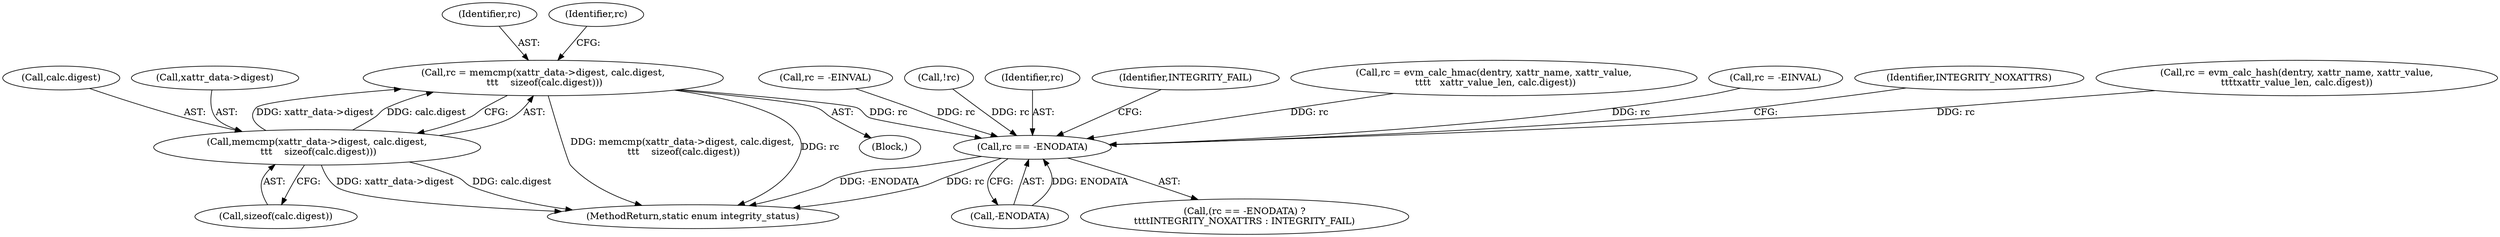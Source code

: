 digraph "0_linux_613317bd212c585c20796c10afe5daaa95d4b0a1@API" {
"1000212" [label="(Call,rc = memcmp(xattr_data->digest, calc.digest,\n \t\t\t    sizeof(calc.digest)))"];
"1000214" [label="(Call,memcmp(xattr_data->digest, calc.digest,\n \t\t\t    sizeof(calc.digest)))"];
"1000292" [label="(Call,rc == -ENODATA)"];
"1000197" [label="(Block,)"];
"1000282" [label="(Call,rc = -EINVAL)"];
"1000310" [label="(MethodReturn,static enum integrity_status)"];
"1000218" [label="(Call,calc.digest)"];
"1000294" [label="(Call,-ENODATA)"];
"1000262" [label="(Call,!rc)"];
"1000292" [label="(Call,rc == -ENODATA)"];
"1000221" [label="(Call,sizeof(calc.digest))"];
"1000215" [label="(Call,xattr_data->digest)"];
"1000293" [label="(Identifier,rc)"];
"1000213" [label="(Identifier,rc)"];
"1000291" [label="(Call,(rc == -ENODATA) ?\n\t\t\t\tINTEGRITY_NOXATTRS : INTEGRITY_FAIL)"];
"1000214" [label="(Call,memcmp(xattr_data->digest, calc.digest,\n \t\t\t    sizeof(calc.digest)))"];
"1000297" [label="(Identifier,INTEGRITY_FAIL)"];
"1000199" [label="(Call,rc = evm_calc_hmac(dentry, xattr_name, xattr_value,\n \t\t\t\t   xattr_value_len, calc.digest))"];
"1000226" [label="(Identifier,rc)"];
"1000227" [label="(Call,rc = -EINVAL)"];
"1000212" [label="(Call,rc = memcmp(xattr_data->digest, calc.digest,\n \t\t\t    sizeof(calc.digest)))"];
"1000296" [label="(Identifier,INTEGRITY_NOXATTRS)"];
"1000233" [label="(Call,rc = evm_calc_hash(dentry, xattr_name, xattr_value,\n\t\t\t\txattr_value_len, calc.digest))"];
"1000212" -> "1000197"  [label="AST: "];
"1000212" -> "1000214"  [label="CFG: "];
"1000213" -> "1000212"  [label="AST: "];
"1000214" -> "1000212"  [label="AST: "];
"1000226" -> "1000212"  [label="CFG: "];
"1000212" -> "1000310"  [label="DDG: memcmp(xattr_data->digest, calc.digest,\n \t\t\t    sizeof(calc.digest))"];
"1000212" -> "1000310"  [label="DDG: rc"];
"1000214" -> "1000212"  [label="DDG: xattr_data->digest"];
"1000214" -> "1000212"  [label="DDG: calc.digest"];
"1000212" -> "1000292"  [label="DDG: rc"];
"1000214" -> "1000221"  [label="CFG: "];
"1000215" -> "1000214"  [label="AST: "];
"1000218" -> "1000214"  [label="AST: "];
"1000221" -> "1000214"  [label="AST: "];
"1000214" -> "1000310"  [label="DDG: calc.digest"];
"1000214" -> "1000310"  [label="DDG: xattr_data->digest"];
"1000292" -> "1000291"  [label="AST: "];
"1000292" -> "1000294"  [label="CFG: "];
"1000293" -> "1000292"  [label="AST: "];
"1000294" -> "1000292"  [label="AST: "];
"1000296" -> "1000292"  [label="CFG: "];
"1000297" -> "1000292"  [label="CFG: "];
"1000292" -> "1000310"  [label="DDG: -ENODATA"];
"1000292" -> "1000310"  [label="DDG: rc"];
"1000199" -> "1000292"  [label="DDG: rc"];
"1000227" -> "1000292"  [label="DDG: rc"];
"1000262" -> "1000292"  [label="DDG: rc"];
"1000233" -> "1000292"  [label="DDG: rc"];
"1000282" -> "1000292"  [label="DDG: rc"];
"1000294" -> "1000292"  [label="DDG: ENODATA"];
}
